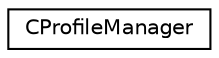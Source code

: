 digraph "Graphical Class Hierarchy"
{
  edge [fontname="Helvetica",fontsize="10",labelfontname="Helvetica",labelfontsize="10"];
  node [fontname="Helvetica",fontsize="10",shape=record];
  rankdir="LR";
  Node1 [label="CProfileManager",height=0.2,width=0.4,color="black", fillcolor="white", style="filled",URL="$df/d3a/class_c_profile_manager.html",tooltip="The Manager for the Profile system. "];
}

